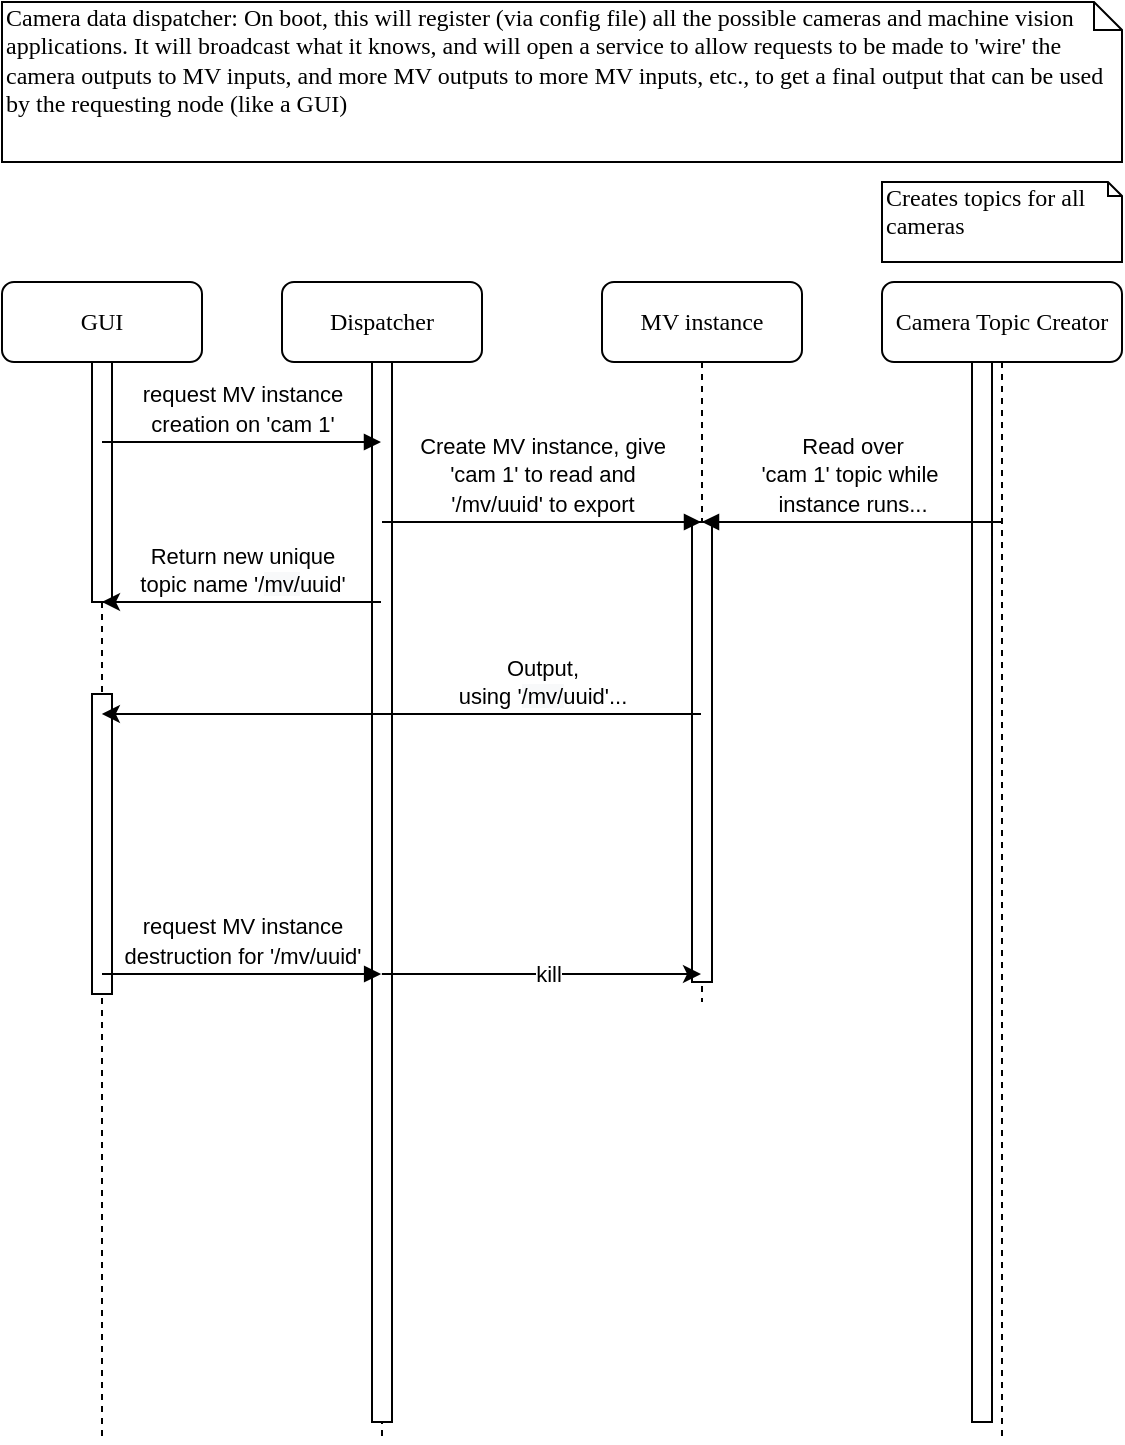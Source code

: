 <mxfile version="13.5.7" type="device" pages="2"><diagram name="SINGLE INSTANCE" id="13e1069c-82ec-6db2-03f1-153e76fe0fe0"><mxGraphModel dx="1086" dy="806" grid="1" gridSize="10" guides="1" tooltips="1" connect="1" arrows="1" fold="1" page="1" pageScale="1" pageWidth="1100" pageHeight="850" background="#ffffff" math="0" shadow="0"><root><mxCell id="0"/><mxCell id="1" parent="0"/><mxCell id="7baba1c4bc27f4b0-2" value="Dispatcher" style="shape=umlLifeline;perimeter=lifelinePerimeter;whiteSpace=wrap;html=1;container=1;collapsible=0;recursiveResize=0;outlineConnect=0;rounded=1;shadow=0;comic=0;labelBackgroundColor=none;strokeWidth=1;fontFamily=Verdana;fontSize=12;align=center;" parent="1" vertex="1"><mxGeometry x="240" y="150" width="100" height="580" as="geometry"/></mxCell><mxCell id="7baba1c4bc27f4b0-10" value="" style="html=1;points=[];perimeter=orthogonalPerimeter;rounded=0;shadow=0;comic=0;labelBackgroundColor=none;strokeWidth=1;fontFamily=Verdana;fontSize=12;align=center;" parent="7baba1c4bc27f4b0-2" vertex="1"><mxGeometry x="45" y="40" width="10" height="530" as="geometry"/></mxCell><mxCell id="7baba1c4bc27f4b0-3" value="MV instance" style="shape=umlLifeline;perimeter=lifelinePerimeter;whiteSpace=wrap;html=1;container=1;collapsible=0;recursiveResize=0;outlineConnect=0;rounded=1;shadow=0;comic=0;labelBackgroundColor=none;strokeWidth=1;fontFamily=Verdana;fontSize=12;align=center;" parent="1" vertex="1"><mxGeometry x="400" y="150" width="100" height="360" as="geometry"/></mxCell><mxCell id="7baba1c4bc27f4b0-13" value="" style="html=1;points=[];perimeter=orthogonalPerimeter;rounded=0;shadow=0;comic=0;labelBackgroundColor=none;strokeWidth=1;fontFamily=Verdana;fontSize=12;align=center;" parent="7baba1c4bc27f4b0-3" vertex="1"><mxGeometry x="45" y="120" width="10" height="230" as="geometry"/></mxCell><mxCell id="7baba1c4bc27f4b0-4" value="Camera Topic Creator" style="shape=umlLifeline;perimeter=lifelinePerimeter;whiteSpace=wrap;html=1;container=1;collapsible=0;recursiveResize=0;outlineConnect=0;rounded=1;shadow=0;comic=0;labelBackgroundColor=none;strokeWidth=1;fontFamily=Verdana;fontSize=12;align=center;" parent="1" vertex="1"><mxGeometry x="540" y="150" width="120" height="580" as="geometry"/></mxCell><mxCell id="7baba1c4bc27f4b0-8" value="GUI" style="shape=umlLifeline;perimeter=lifelinePerimeter;whiteSpace=wrap;html=1;container=1;collapsible=0;recursiveResize=0;outlineConnect=0;rounded=1;shadow=0;comic=0;labelBackgroundColor=none;strokeWidth=1;fontFamily=Verdana;fontSize=12;align=center;" parent="1" vertex="1"><mxGeometry x="100" y="150" width="100" height="580" as="geometry"/></mxCell><mxCell id="7baba1c4bc27f4b0-9" value="" style="html=1;points=[];perimeter=orthogonalPerimeter;rounded=0;shadow=0;comic=0;labelBackgroundColor=none;strokeWidth=1;fontFamily=Verdana;fontSize=12;align=center;" parent="7baba1c4bc27f4b0-8" vertex="1"><mxGeometry x="45" y="40" width="10" height="120" as="geometry"/></mxCell><mxCell id="K30wI07FgCRcT6LFJAfM-8" value="" style="html=1;points=[];perimeter=orthogonalPerimeter;rounded=0;shadow=0;comic=0;labelBackgroundColor=none;strokeWidth=1;fontFamily=Verdana;fontSize=12;align=center;" parent="7baba1c4bc27f4b0-8" vertex="1"><mxGeometry x="45" y="206" width="10" height="150" as="geometry"/></mxCell><mxCell id="7baba1c4bc27f4b0-16" value="" style="html=1;points=[];perimeter=orthogonalPerimeter;rounded=0;shadow=0;comic=0;labelBackgroundColor=none;strokeWidth=1;fontFamily=Verdana;fontSize=12;align=center;" parent="1" vertex="1"><mxGeometry x="585" y="190" width="10" height="530" as="geometry"/></mxCell><mxCell id="7baba1c4bc27f4b0-17" value="&lt;font style=&quot;font-size: 11px&quot; face=&quot;Helvetica&quot;&gt;Read over&lt;br&gt;'cam 1' topic while&amp;nbsp;&lt;br&gt;instance runs...&lt;/font&gt;" style="html=1;verticalAlign=bottom;endArrow=none;labelBackgroundColor=none;fontFamily=Verdana;fontSize=12;edgeStyle=elbowEdgeStyle;elbow=vertical;startArrow=block;startFill=1;endFill=0;" parent="1" source="7baba1c4bc27f4b0-3" target="7baba1c4bc27f4b0-4" edge="1"><mxGeometry relative="1" as="geometry"><mxPoint x="449.929" y="356" as="sourcePoint"/><Array as="points"><mxPoint x="510" y="270"/><mxPoint x="460" y="336"/></Array><mxPoint x="589.5" y="356" as="targetPoint"/></mxGeometry></mxCell><mxCell id="7baba1c4bc27f4b0-11" value="&lt;font style=&quot;font-size: 11px&quot; face=&quot;Helvetica&quot;&gt;request MV instance &lt;br&gt;creation on 'cam 1'&lt;/font&gt;" style="html=1;verticalAlign=bottom;endArrow=block;labelBackgroundColor=none;fontFamily=Verdana;fontSize=12;edgeStyle=elbowEdgeStyle;elbow=vertical;" parent="1" source="7baba1c4bc27f4b0-8" target="7baba1c4bc27f4b0-2" edge="1"><mxGeometry relative="1" as="geometry"><mxPoint x="220" y="260" as="sourcePoint"/><Array as="points"><mxPoint x="230" y="230"/></Array></mxGeometry></mxCell><mxCell id="7baba1c4bc27f4b0-14" value="&lt;font style=&quot;font-size: 11px&quot; face=&quot;Helvetica&quot;&gt;Create MV instance, give &lt;br&gt;'cam 1' to read and&lt;br&gt;'/mv/&lt;/font&gt;&lt;span style=&quot;font-family: &amp;#34;helvetica&amp;#34; ; font-size: 11px ; background-color: rgb(255 , 255 , 255)&quot;&gt;uuid' to&lt;/span&gt;&lt;font style=&quot;font-size: 11px&quot; face=&quot;Helvetica&quot;&gt;&amp;nbsp;export&lt;/font&gt;" style="html=1;verticalAlign=bottom;endArrow=block;labelBackgroundColor=none;fontFamily=Verdana;fontSize=12;edgeStyle=elbowEdgeStyle;elbow=vertical;" parent="1" source="7baba1c4bc27f4b0-2" target="7baba1c4bc27f4b0-3" edge="1"><mxGeometry relative="1" as="geometry"><mxPoint x="370" y="270" as="sourcePoint"/><Array as="points"><mxPoint x="360" y="270"/></Array></mxGeometry></mxCell><mxCell id="7baba1c4bc27f4b0-40" value="Camera data dispatcher: On boot, this will register (via config file) all the possible cameras and machine vision applications. It will broadcast what it knows, and will open a service to allow requests to be made to 'wire' the camera outputs to MV inputs, and more MV outputs to more MV inputs, etc., to get a final output that can be used by the requesting node (like a GUI)" style="shape=note;whiteSpace=wrap;html=1;size=14;verticalAlign=top;align=left;spacingTop=-6;rounded=0;shadow=0;comic=0;labelBackgroundColor=none;strokeWidth=1;fontFamily=Verdana;fontSize=12" parent="1" vertex="1"><mxGeometry x="100" y="10" width="560" height="80" as="geometry"/></mxCell><mxCell id="K30wI07FgCRcT6LFJAfM-1" value="&lt;font style=&quot;font-size: 11px&quot; face=&quot;Helvetica&quot;&gt;request MV instance &lt;br&gt;destruction for '&lt;/font&gt;&lt;font face=&quot;Helvetica&quot; style=&quot;font-size: 11px&quot;&gt;/mv/&lt;/font&gt;&lt;span style=&quot;font-family: &amp;#34;helvetica&amp;#34; ; font-size: 11px ; background-color: rgb(255 , 255 , 255)&quot;&gt;uuid'&lt;/span&gt;" style="html=1;verticalAlign=bottom;endArrow=block;labelBackgroundColor=none;fontFamily=Verdana;fontSize=12;edgeStyle=elbowEdgeStyle;elbow=vertical;" parent="1" edge="1"><mxGeometry relative="1" as="geometry"><mxPoint x="149.999" y="496" as="sourcePoint"/><mxPoint x="289.57" y="496" as="targetPoint"/><Array as="points"><mxPoint x="230.07" y="496"/></Array></mxGeometry></mxCell><mxCell id="K30wI07FgCRcT6LFJAfM-2" value="" style="endArrow=classic;html=1;" parent="1" edge="1"><mxGeometry width="50" height="50" relative="1" as="geometry"><mxPoint x="289.929" y="496" as="sourcePoint"/><mxPoint x="449.5" y="496" as="targetPoint"/><Array as="points"><mxPoint x="390" y="496"/></Array></mxGeometry></mxCell><mxCell id="K30wI07FgCRcT6LFJAfM-3" value="kill" style="edgeLabel;html=1;align=center;verticalAlign=middle;resizable=0;points=[];" parent="K30wI07FgCRcT6LFJAfM-2" vertex="1" connectable="0"><mxGeometry x="0.254" y="-17" relative="1" as="geometry"><mxPoint x="-17" y="-17" as="offset"/></mxGeometry></mxCell><mxCell id="K30wI07FgCRcT6LFJAfM-4" value="" style="endArrow=none;startArrow=classic;html=1;endFill=0;" parent="1" edge="1"><mxGeometry width="50" height="50" relative="1" as="geometry"><mxPoint x="149.929" y="366" as="sourcePoint"/><mxPoint x="449.5" y="366" as="targetPoint"/><Array as="points"><mxPoint x="370" y="366"/></Array></mxGeometry></mxCell><mxCell id="K30wI07FgCRcT6LFJAfM-5" value="Output,&lt;br&gt;using '&lt;font face=&quot;Helvetica&quot; style=&quot;background-color: rgb(248 , 249 , 250)&quot;&gt;/mv/&lt;/font&gt;&lt;span style=&quot;font-family: &amp;#34;helvetica&amp;#34;&quot;&gt;uuid&lt;/span&gt;'..." style="edgeLabel;html=1;align=center;verticalAlign=middle;resizable=0;points=[];" parent="K30wI07FgCRcT6LFJAfM-4" vertex="1" connectable="0"><mxGeometry x="0.469" y="140" relative="1" as="geometry"><mxPoint x="0.07" y="124" as="offset"/></mxGeometry></mxCell><mxCell id="K30wI07FgCRcT6LFJAfM-6" value="" style="endArrow=classic;html=1;" parent="1" source="7baba1c4bc27f4b0-2" target="7baba1c4bc27f4b0-8" edge="1"><mxGeometry width="50" height="50" relative="1" as="geometry"><mxPoint x="260" y="390" as="sourcePoint"/><mxPoint x="310" y="340" as="targetPoint"/><Array as="points"><mxPoint x="220" y="310"/></Array></mxGeometry></mxCell><mxCell id="K30wI07FgCRcT6LFJAfM-7" value="&lt;font style=&quot;font-size: 11px&quot;&gt;Return new unique&lt;br&gt;topic name '/&lt;font face=&quot;Helvetica&quot; style=&quot;background-color: rgb(248 , 249 , 250)&quot;&gt;mv/&lt;/font&gt;&lt;span style=&quot;font-family: &amp;#34;helvetica&amp;#34;&quot;&gt;uuid&lt;/span&gt;'&lt;/font&gt;" style="edgeLabel;html=1;align=center;verticalAlign=middle;resizable=0;points=[];" parent="K30wI07FgCRcT6LFJAfM-6" vertex="1" connectable="0"><mxGeometry x="0.231" y="-2" relative="1" as="geometry"><mxPoint x="16.21" y="-14" as="offset"/></mxGeometry></mxCell><mxCell id="A5I_rb9umUbnMZbRgDaT-1" value="Creates topics for all cameras" style="shape=note;whiteSpace=wrap;html=1;size=7;verticalAlign=top;align=left;spacingTop=-6;rounded=0;shadow=0;comic=0;labelBackgroundColor=none;strokeWidth=1;fontFamily=Verdana;fontSize=12" parent="1" vertex="1"><mxGeometry x="540" y="100" width="120" height="40" as="geometry"/></mxCell></root></mxGraphModel></diagram><diagram id="jL_HmrQkDFKC4Ec6ff35" name="THREE MV INSTANCES"><mxGraphModel dx="1086" dy="806" grid="1" gridSize="10" guides="1" tooltips="1" connect="1" arrows="1" fold="1" page="1" pageScale="1" pageWidth="850" pageHeight="1100" math="0" shadow="0"><root><mxCell id="EtqIKO1-yxx3EF_RKyZ7-0"/><mxCell id="EtqIKO1-yxx3EF_RKyZ7-1" parent="EtqIKO1-yxx3EF_RKyZ7-0"/><mxCell id="0PJT_aiE40P5qDw1J4eB-38" value="" style="rounded=0;whiteSpace=wrap;html=1;fillColor=none;strokeColor=#0000FF;" parent="EtqIKO1-yxx3EF_RKyZ7-1" vertex="1"><mxGeometry x="320" y="60" width="410" height="670" as="geometry"/></mxCell><mxCell id="0PJT_aiE40P5qDw1J4eB-0" value="Dispatcher" style="shape=umlLifeline;perimeter=lifelinePerimeter;whiteSpace=wrap;html=1;container=1;collapsible=0;recursiveResize=0;outlineConnect=0;rounded=1;shadow=0;comic=0;labelBackgroundColor=none;strokeWidth=1;fontFamily=Verdana;fontSize=12;align=center;" parent="EtqIKO1-yxx3EF_RKyZ7-1" vertex="1"><mxGeometry x="170" y="130" width="100" height="580" as="geometry"/></mxCell><mxCell id="0PJT_aiE40P5qDw1J4eB-1" value="" style="html=1;points=[];perimeter=orthogonalPerimeter;rounded=0;shadow=0;comic=0;labelBackgroundColor=none;strokeWidth=1;fontFamily=Verdana;fontSize=12;align=center;" parent="0PJT_aiE40P5qDw1J4eB-0" vertex="1"><mxGeometry x="45" y="40" width="10" height="530" as="geometry"/></mxCell><mxCell id="0PJT_aiE40P5qDw1J4eB-2" value="MV 3" style="shape=umlLifeline;perimeter=lifelinePerimeter;whiteSpace=wrap;html=1;container=1;collapsible=0;recursiveResize=0;outlineConnect=0;rounded=1;shadow=0;comic=0;labelBackgroundColor=none;strokeWidth=1;fontFamily=Verdana;fontSize=12;align=center;" parent="EtqIKO1-yxx3EF_RKyZ7-1" vertex="1"><mxGeometry x="330" y="130" width="100" height="360" as="geometry"/></mxCell><mxCell id="0PJT_aiE40P5qDw1J4eB-3" value="" style="html=1;points=[];perimeter=orthogonalPerimeter;rounded=0;shadow=0;comic=0;labelBackgroundColor=none;strokeWidth=1;fontFamily=Verdana;fontSize=12;align=center;" parent="0PJT_aiE40P5qDw1J4eB-2" vertex="1"><mxGeometry x="45" y="140" width="10" height="210" as="geometry"/></mxCell><mxCell id="0PJT_aiE40P5qDw1J4eB-4" value="Camera Topic Creator" style="shape=umlLifeline;perimeter=lifelinePerimeter;whiteSpace=wrap;html=1;container=1;collapsible=0;recursiveResize=0;outlineConnect=0;rounded=1;shadow=0;comic=0;labelBackgroundColor=none;strokeWidth=1;fontFamily=Verdana;fontSize=12;align=center;" parent="EtqIKO1-yxx3EF_RKyZ7-1" vertex="1"><mxGeometry x="740" y="130" width="100" height="580" as="geometry"/></mxCell><mxCell id="0PJT_aiE40P5qDw1J4eB-8" value="" style="html=1;points=[];perimeter=orthogonalPerimeter;rounded=0;shadow=0;comic=0;labelBackgroundColor=none;strokeWidth=1;fontFamily=Verdana;fontSize=12;align=center;" parent="0PJT_aiE40P5qDw1J4eB-4" vertex="1"><mxGeometry x="45" y="40" width="10" height="530" as="geometry"/></mxCell><mxCell id="0PJT_aiE40P5qDw1J4eB-5" value="GUI" style="shape=umlLifeline;perimeter=lifelinePerimeter;whiteSpace=wrap;html=1;container=1;collapsible=0;recursiveResize=0;outlineConnect=0;rounded=1;shadow=0;comic=0;labelBackgroundColor=none;strokeWidth=1;fontFamily=Verdana;fontSize=12;align=center;" parent="EtqIKO1-yxx3EF_RKyZ7-1" vertex="1"><mxGeometry x="30" y="130" width="100" height="580" as="geometry"/></mxCell><mxCell id="0PJT_aiE40P5qDw1J4eB-6" value="" style="html=1;points=[];perimeter=orthogonalPerimeter;rounded=0;shadow=0;comic=0;labelBackgroundColor=none;strokeWidth=1;fontFamily=Verdana;fontSize=12;align=center;" parent="0PJT_aiE40P5qDw1J4eB-5" vertex="1"><mxGeometry x="45" y="40" width="10" height="120" as="geometry"/></mxCell><mxCell id="0PJT_aiE40P5qDw1J4eB-7" value="" style="html=1;points=[];perimeter=orthogonalPerimeter;rounded=0;shadow=0;comic=0;labelBackgroundColor=none;strokeWidth=1;fontFamily=Verdana;fontSize=12;align=center;" parent="0PJT_aiE40P5qDw1J4eB-5" vertex="1"><mxGeometry x="45" y="206" width="10" height="150" as="geometry"/></mxCell><mxCell id="0PJT_aiE40P5qDw1J4eB-9" value="&lt;font style=&quot;font-size: 11px ; background-color: rgb(255 , 255 , 255)&quot; face=&quot;Helvetica&quot;&gt;Read over&lt;br&gt;'cam 1' topic while&amp;nbsp;&lt;br&gt;instance runs...&lt;/font&gt;" style="html=1;verticalAlign=bottom;endArrow=none;labelBackgroundColor=none;fontFamily=Verdana;fontSize=12;edgeStyle=elbowEdgeStyle;elbow=vertical;startArrow=block;startFill=1;endFill=0;" parent="EtqIKO1-yxx3EF_RKyZ7-1" source="0PJT_aiE40P5qDw1J4eB-22" target="0PJT_aiE40P5qDw1J4eB-4" edge="1"><mxGeometry relative="1" as="geometry"><mxPoint x="449.929" y="336" as="sourcePoint"/><Array as="points"><mxPoint x="730" y="260"/><mxPoint x="730" y="250"/><mxPoint x="460" y="316"/></Array><mxPoint x="589.5" y="336" as="targetPoint"/></mxGeometry></mxCell><mxCell id="0PJT_aiE40P5qDw1J4eB-10" value="&lt;font style=&quot;font-size: 9px&quot; face=&quot;Helvetica&quot;&gt;request 3xMV instances&amp;nbsp;&lt;br&gt;creation&lt;br&gt;'cam 1'&amp;gt;'MV1'&amp;gt;'MV2'&amp;gt;'MV3'&lt;br&gt;&lt;/font&gt;" style="html=1;verticalAlign=bottom;endArrow=block;labelBackgroundColor=none;fontFamily=Verdana;fontSize=12;edgeStyle=elbowEdgeStyle;elbow=vertical;" parent="EtqIKO1-yxx3EF_RKyZ7-1" source="0PJT_aiE40P5qDw1J4eB-5" target="0PJT_aiE40P5qDw1J4eB-0" edge="1"><mxGeometry relative="1" as="geometry"><mxPoint x="150" y="240" as="sourcePoint"/><Array as="points"><mxPoint x="160" y="220"/></Array></mxGeometry></mxCell><mxCell id="0PJT_aiE40P5qDw1J4eB-12" value="This is the plan for when multiple MV instances are 'wired' together." style="shape=note;whiteSpace=wrap;html=1;size=14;verticalAlign=top;align=left;spacingTop=-6;rounded=0;shadow=0;comic=0;labelBackgroundColor=none;strokeWidth=1;fontFamily=Verdana;fontSize=12" parent="EtqIKO1-yxx3EF_RKyZ7-1" vertex="1"><mxGeometry x="100" y="10" width="540" height="30" as="geometry"/></mxCell><mxCell id="0PJT_aiE40P5qDw1J4eB-13" value="&lt;font style=&quot;font-size: 11px&quot; face=&quot;Helvetica&quot;&gt;request MV instance &lt;br&gt;destruction for &lt;/font&gt;&lt;font style=&quot;font-size: 11px ; background-color: rgb(255 , 255 , 255)&quot; face=&quot;helvetica&quot;&gt;1,2,3&lt;/font&gt;" style="html=1;verticalAlign=bottom;endArrow=block;labelBackgroundColor=none;fontFamily=Verdana;fontSize=12;edgeStyle=elbowEdgeStyle;elbow=vertical;" parent="EtqIKO1-yxx3EF_RKyZ7-1" source="0PJT_aiE40P5qDw1J4eB-5" target="0PJT_aiE40P5qDw1J4eB-0" edge="1"><mxGeometry relative="1" as="geometry"><mxPoint x="79.999" y="476" as="sourcePoint"/><mxPoint x="219.57" y="476" as="targetPoint"/><Array as="points"><mxPoint x="160.07" y="476"/></Array></mxGeometry></mxCell><mxCell id="0PJT_aiE40P5qDw1J4eB-14" value="" style="endArrow=classic;html=1;" parent="EtqIKO1-yxx3EF_RKyZ7-1" source="0PJT_aiE40P5qDw1J4eB-0" target="0PJT_aiE40P5qDw1J4eB-2" edge="1"><mxGeometry width="50" height="50" relative="1" as="geometry"><mxPoint x="219.929" y="476" as="sourcePoint"/><mxPoint x="379.5" y="476" as="targetPoint"/><Array as="points"><mxPoint x="320" y="476"/></Array></mxGeometry></mxCell><mxCell id="0PJT_aiE40P5qDw1J4eB-15" value="kill" style="edgeLabel;html=1;align=center;verticalAlign=middle;resizable=0;points=[];" parent="0PJT_aiE40P5qDw1J4eB-14" vertex="1" connectable="0"><mxGeometry x="0.254" y="-17" relative="1" as="geometry"><mxPoint x="-20.17" y="-17" as="offset"/></mxGeometry></mxCell><mxCell id="0PJT_aiE40P5qDw1J4eB-16" value="" style="endArrow=none;startArrow=classic;html=1;endFill=0;" parent="EtqIKO1-yxx3EF_RKyZ7-1" source="0PJT_aiE40P5qDw1J4eB-5" target="0PJT_aiE40P5qDw1J4eB-2" edge="1"><mxGeometry width="50" height="50" relative="1" as="geometry"><mxPoint x="79.929" y="346" as="sourcePoint"/><mxPoint x="379.5" y="346" as="targetPoint"/><Array as="points"><mxPoint x="300" y="346"/></Array></mxGeometry></mxCell><mxCell id="0PJT_aiE40P5qDw1J4eB-17" value="Output,&lt;br&gt;using '&lt;font face=&quot;Helvetica&quot; style=&quot;background-color: rgb(248 , 249 , 250)&quot;&gt;/mv/&lt;/font&gt;&lt;span style=&quot;font-family: &amp;#34;helvetica&amp;#34;&quot;&gt;uuid&lt;/span&gt;'..." style="edgeLabel;html=1;align=center;verticalAlign=middle;resizable=0;points=[];" parent="0PJT_aiE40P5qDw1J4eB-16" vertex="1" connectable="0"><mxGeometry x="0.469" y="140" relative="1" as="geometry"><mxPoint x="0.07" y="124" as="offset"/></mxGeometry></mxCell><mxCell id="0PJT_aiE40P5qDw1J4eB-18" value="" style="endArrow=classic;html=1;" parent="EtqIKO1-yxx3EF_RKyZ7-1" source="0PJT_aiE40P5qDw1J4eB-0" target="0PJT_aiE40P5qDw1J4eB-5" edge="1"><mxGeometry width="50" height="50" relative="1" as="geometry"><mxPoint x="190" y="370" as="sourcePoint"/><mxPoint x="240" y="320" as="targetPoint"/><Array as="points"><mxPoint x="150" y="290"/></Array></mxGeometry></mxCell><mxCell id="0PJT_aiE40P5qDw1J4eB-19" value="&lt;font style=&quot;font-size: 11px&quot;&gt;Return all new unique&lt;br&gt;topic names, &lt;br&gt;with '/&lt;font face=&quot;Helvetica&quot; style=&quot;background-color: rgb(248 , 249 , 250)&quot;&gt;mv/&lt;/font&gt;&lt;font style=&quot;background-color: rgb(248 , 249 , 250)&quot; face=&quot;helvetica&quot;&gt;3&lt;/font&gt;' as &lt;br&gt;'output_topic'&lt;/font&gt;" style="edgeLabel;html=1;align=center;verticalAlign=middle;resizable=0;points=[];" parent="0PJT_aiE40P5qDw1J4eB-18" vertex="1" connectable="0"><mxGeometry x="0.231" y="-2" relative="1" as="geometry"><mxPoint x="16.21" y="-28" as="offset"/></mxGeometry></mxCell><mxCell id="0PJT_aiE40P5qDw1J4eB-20" value="MV 2" style="shape=umlLifeline;perimeter=lifelinePerimeter;whiteSpace=wrap;html=1;container=1;collapsible=0;recursiveResize=0;outlineConnect=0;rounded=1;shadow=0;comic=0;labelBackgroundColor=none;strokeWidth=1;fontFamily=Verdana;fontSize=12;align=center;" parent="EtqIKO1-yxx3EF_RKyZ7-1" vertex="1"><mxGeometry x="480" y="130" width="100" height="380" as="geometry"/></mxCell><mxCell id="0PJT_aiE40P5qDw1J4eB-21" value="" style="html=1;points=[];perimeter=orthogonalPerimeter;rounded=0;shadow=0;comic=0;labelBackgroundColor=none;strokeWidth=1;fontFamily=Verdana;fontSize=12;align=center;" parent="0PJT_aiE40P5qDw1J4eB-20" vertex="1"><mxGeometry x="45" y="120" width="10" height="250" as="geometry"/></mxCell><mxCell id="0PJT_aiE40P5qDw1J4eB-22" value="MV 1" style="shape=umlLifeline;perimeter=lifelinePerimeter;whiteSpace=wrap;html=1;container=1;collapsible=0;recursiveResize=0;outlineConnect=0;rounded=1;shadow=0;comic=0;labelBackgroundColor=none;strokeWidth=1;fontFamily=Verdana;fontSize=12;align=center;" parent="EtqIKO1-yxx3EF_RKyZ7-1" vertex="1"><mxGeometry x="620" y="130" width="100" height="400" as="geometry"/></mxCell><mxCell id="0PJT_aiE40P5qDw1J4eB-23" value="" style="html=1;points=[];perimeter=orthogonalPerimeter;rounded=0;shadow=0;comic=0;labelBackgroundColor=none;strokeWidth=1;fontFamily=Verdana;fontSize=12;align=center;" parent="0PJT_aiE40P5qDw1J4eB-22" vertex="1"><mxGeometry x="45" y="100" width="10" height="290" as="geometry"/></mxCell><mxCell id="0PJT_aiE40P5qDw1J4eB-11" value="&lt;span style=&quot;background-color: rgb(255 , 255 , 255)&quot;&gt;&lt;font style=&quot;font-size: 11px&quot; face=&quot;Helvetica&quot;&gt;Create MV1, give &lt;br&gt;'cam 1' to read and&lt;br&gt;'/mv/&lt;/font&gt;&lt;span style=&quot;font-family: &amp;#34;helvetica&amp;#34; ; font-size: 11px&quot;&gt;1' to&lt;/span&gt;&lt;font style=&quot;font-size: 11px&quot; face=&quot;Helvetica&quot;&gt;&amp;nbsp;export&lt;/font&gt;&lt;/span&gt;" style="html=1;verticalAlign=bottom;endArrow=block;labelBackgroundColor=none;fontFamily=Verdana;fontSize=12;edgeStyle=elbowEdgeStyle;elbow=vertical;" parent="EtqIKO1-yxx3EF_RKyZ7-1" source="0PJT_aiE40P5qDw1J4eB-0" target="0PJT_aiE40P5qDw1J4eB-22" edge="1"><mxGeometry x="-0.631" relative="1" as="geometry"><mxPoint x="370" y="250" as="sourcePoint"/><Array as="points"><mxPoint x="360" y="230"/></Array><mxPoint as="offset"/></mxGeometry></mxCell><mxCell id="0PJT_aiE40P5qDw1J4eB-24" value="" style="endArrow=classic;html=1;" parent="EtqIKO1-yxx3EF_RKyZ7-1" source="0PJT_aiE40P5qDw1J4eB-0" target="0PJT_aiE40P5qDw1J4eB-20" edge="1"><mxGeometry width="50" height="50" relative="1" as="geometry"><mxPoint x="490" y="300" as="sourcePoint"/><mxPoint x="540" y="250" as="targetPoint"/><Array as="points"><mxPoint x="440" y="250"/></Array></mxGeometry></mxCell><mxCell id="0PJT_aiE40P5qDw1J4eB-26" value="MV2, MV1=input" style="edgeLabel;html=1;align=center;verticalAlign=middle;resizable=0;points=[];" parent="0PJT_aiE40P5qDw1J4eB-24" vertex="1" connectable="0"><mxGeometry x="-0.487" relative="1" as="geometry"><mxPoint x="11.22" y="-10" as="offset"/></mxGeometry></mxCell><mxCell id="0PJT_aiE40P5qDw1J4eB-25" value="" style="endArrow=classic;html=1;" parent="EtqIKO1-yxx3EF_RKyZ7-1" source="0PJT_aiE40P5qDw1J4eB-0" target="0PJT_aiE40P5qDw1J4eB-2" edge="1"><mxGeometry width="50" height="50" relative="1" as="geometry"><mxPoint x="420" y="300" as="sourcePoint"/><mxPoint x="470" y="250" as="targetPoint"/><Array as="points"><mxPoint x="350" y="270"/></Array></mxGeometry></mxCell><mxCell id="0PJT_aiE40P5qDw1J4eB-27" value="MV3, MV2=input" style="edgeLabel;html=1;align=center;verticalAlign=middle;resizable=0;points=[];" parent="0PJT_aiE40P5qDw1J4eB-25" vertex="1" connectable="0"><mxGeometry x="-0.365" y="-1" relative="1" as="geometry"><mxPoint x="29.84" y="-11" as="offset"/></mxGeometry></mxCell><mxCell id="0PJT_aiE40P5qDw1J4eB-29" value="" style="endArrow=classic;html=1;" parent="EtqIKO1-yxx3EF_RKyZ7-1" source="0PJT_aiE40P5qDw1J4eB-22" target="0PJT_aiE40P5qDw1J4eB-20" edge="1"><mxGeometry width="50" height="50" relative="1" as="geometry"><mxPoint x="570" y="340" as="sourcePoint"/><mxPoint x="620" y="290" as="targetPoint"/><Array as="points"><mxPoint x="620" y="270"/></Array></mxGeometry></mxCell><mxCell id="0PJT_aiE40P5qDw1J4eB-30" value="read in '/mv/1' while &lt;br&gt;instance runs..." style="edgeLabel;html=1;align=center;verticalAlign=middle;resizable=0;points=[];" parent="0PJT_aiE40P5qDw1J4eB-29" vertex="1" connectable="0"><mxGeometry x="0.145" y="1" relative="1" as="geometry"><mxPoint x="9.36" y="-21" as="offset"/></mxGeometry></mxCell><mxCell id="0PJT_aiE40P5qDw1J4eB-31" value="" style="endArrow=classic;html=1;" parent="EtqIKO1-yxx3EF_RKyZ7-1" source="0PJT_aiE40P5qDw1J4eB-0" target="0PJT_aiE40P5qDw1J4eB-20" edge="1"><mxGeometry width="50" height="50" relative="1" as="geometry"><mxPoint x="229.81" y="490" as="sourcePoint"/><mxPoint x="389.5" y="490" as="targetPoint"/><Array as="points"><mxPoint x="330" y="500"/></Array></mxGeometry></mxCell><mxCell id="0PJT_aiE40P5qDw1J4eB-32" value="kill" style="edgeLabel;html=1;align=center;verticalAlign=middle;resizable=0;points=[];" parent="0PJT_aiE40P5qDw1J4eB-31" vertex="1" connectable="0"><mxGeometry x="0.254" y="-17" relative="1" as="geometry"><mxPoint x="-114.22" y="-17" as="offset"/></mxGeometry></mxCell><mxCell id="0PJT_aiE40P5qDw1J4eB-33" value="" style="endArrow=classic;html=1;" parent="EtqIKO1-yxx3EF_RKyZ7-1" source="0PJT_aiE40P5qDw1J4eB-0" target="0PJT_aiE40P5qDw1J4eB-22" edge="1"><mxGeometry width="50" height="50" relative="1" as="geometry"><mxPoint x="239.81" y="496" as="sourcePoint"/><mxPoint x="399.5" y="496" as="targetPoint"/><Array as="points"><mxPoint x="340" y="520"/></Array></mxGeometry></mxCell><mxCell id="0PJT_aiE40P5qDw1J4eB-34" value="kill" style="edgeLabel;html=1;align=center;verticalAlign=middle;resizable=0;points=[];" parent="0PJT_aiE40P5qDw1J4eB-33" vertex="1" connectable="0"><mxGeometry x="0.254" y="-17" relative="1" as="geometry"><mxPoint x="-201.88" y="-17" as="offset"/></mxGeometry></mxCell><mxCell id="0PJT_aiE40P5qDw1J4eB-35" value="" style="endArrow=classic;html=1;" parent="EtqIKO1-yxx3EF_RKyZ7-1" source="0PJT_aiE40P5qDw1J4eB-20" target="0PJT_aiE40P5qDw1J4eB-2" edge="1"><mxGeometry width="50" height="50" relative="1" as="geometry"><mxPoint x="529.57" y="310" as="sourcePoint"/><mxPoint x="389.999" y="310" as="targetPoint"/><Array as="points"><mxPoint x="480" y="290"/></Array></mxGeometry></mxCell><mxCell id="0PJT_aiE40P5qDw1J4eB-36" value="read in '/mv/2' while &lt;br&gt;instance runs..." style="edgeLabel;html=1;align=center;verticalAlign=middle;resizable=0;points=[];" parent="0PJT_aiE40P5qDw1J4eB-35" vertex="1" connectable="0"><mxGeometry x="0.145" y="1" relative="1" as="geometry"><mxPoint x="9.36" y="-21" as="offset"/></mxGeometry></mxCell><mxCell id="0PJT_aiE40P5qDw1J4eB-39" value="Multiple MV instances, of arbitrary purpose, wired together as demanded by GUI. Example could be color correction, skew correction, then MV algorithm" style="shape=note;whiteSpace=wrap;html=1;size=14;verticalAlign=top;align=left;spacingTop=-6;rounded=0;shadow=0;comic=0;labelBackgroundColor=none;strokeWidth=1;fontFamily=Verdana;fontSize=12" parent="EtqIKO1-yxx3EF_RKyZ7-1" vertex="1"><mxGeometry x="330" y="70" width="390" height="50" as="geometry"/></mxCell></root></mxGraphModel></diagram></mxfile>